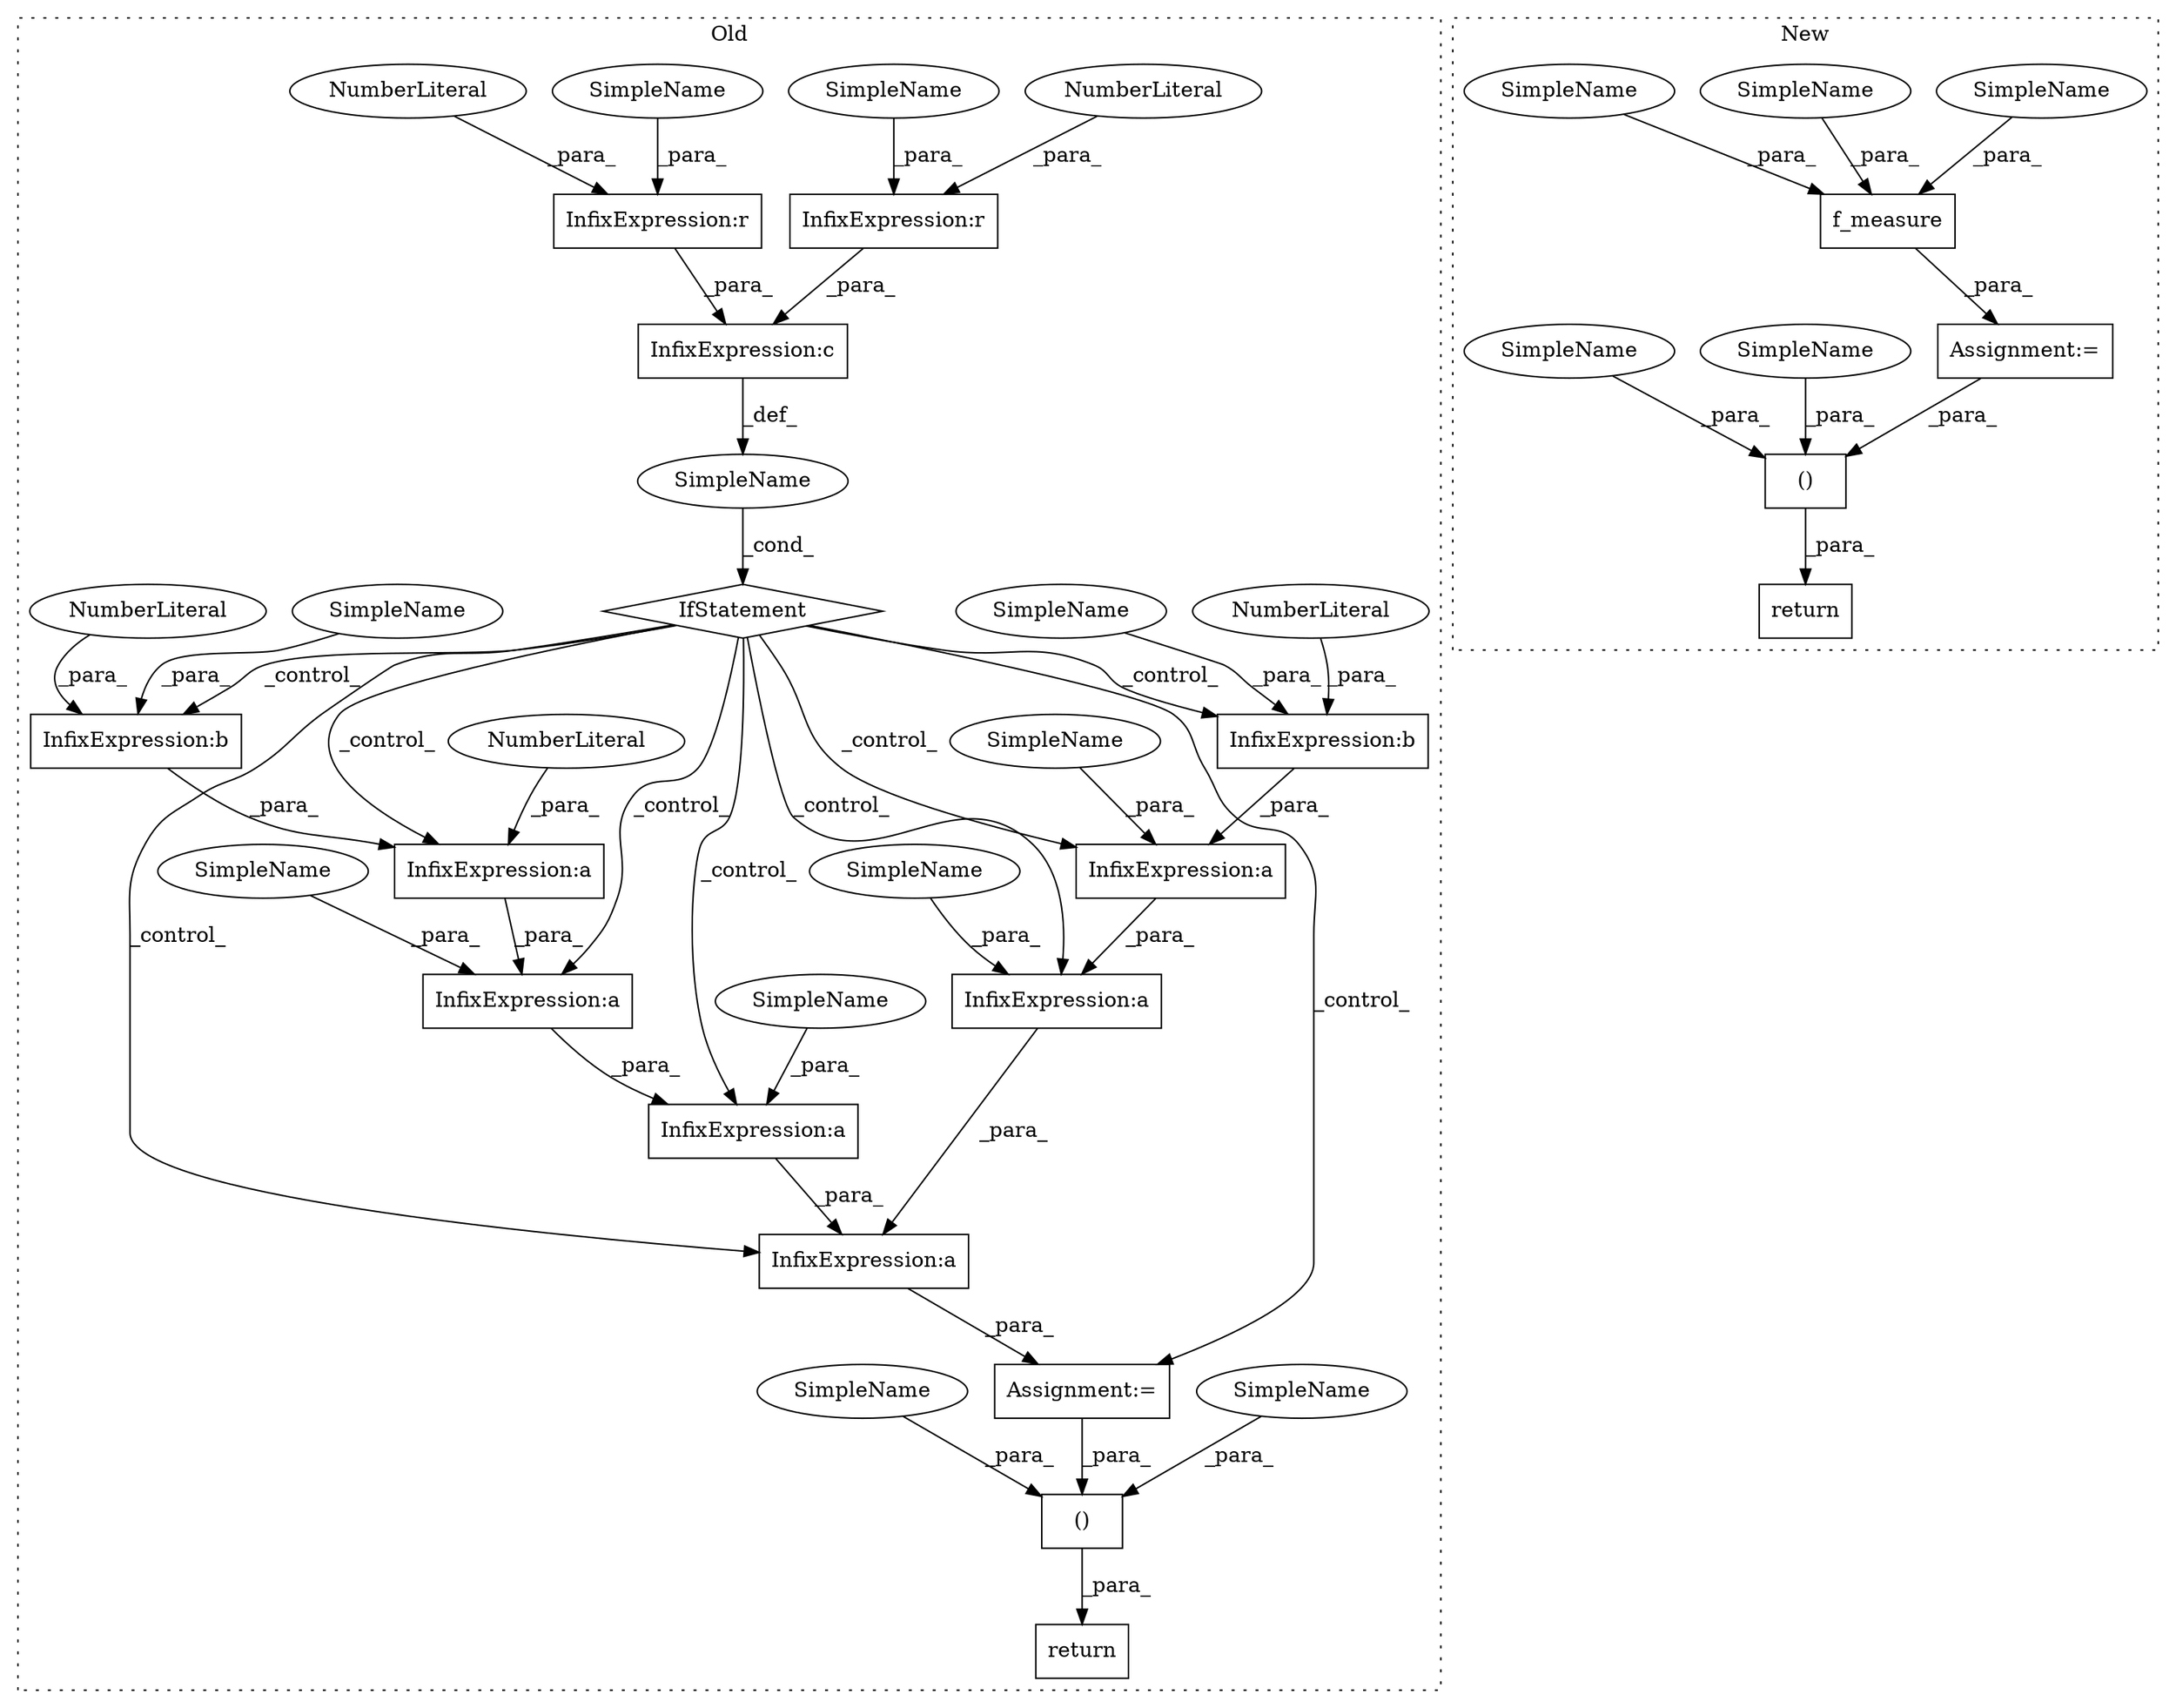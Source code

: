 digraph G {
subgraph cluster0 {
1 [label="()" a="106" s="5792" l="40" shape="box"];
3 [label="InfixExpression:a" a="27" s="5746" l="3" shape="box"];
5 [label="InfixExpression:a" a="27" s="5731" l="3" shape="box"];
6 [label="InfixExpression:a" a="27" s="5696" l="3" shape="box"];
7 [label="InfixExpression:a" a="27" s="5720" l="3" shape="box"];
8 [label="NumberLiteral" a="34" s="5695" l="1" shape="ellipse"];
9 [label="return" a="41" s="5780" l="12" shape="box"];
11 [label="InfixExpression:a" a="27" s="5756" l="3" shape="box"];
12 [label="InfixExpression:a" a="27" s="5710" l="3" shape="box"];
13 [label="InfixExpression:b" a="27" s="5741" l="3" shape="box"];
14 [label="NumberLiteral" a="34" s="5744" l="1" shape="ellipse"];
15 [label="InfixExpression:r" a="27" s="5657" l="3" shape="box"];
16 [label="InfixExpression:b" a="27" s="5704" l="3" shape="box"];
17 [label="NumberLiteral" a="34" s="5707" l="1" shape="ellipse"];
18 [label="NumberLiteral" a="34" s="5660" l="1" shape="ellipse"];
19 [label="InfixExpression:r" a="27" s="5674" l="3" shape="box"];
20 [label="NumberLiteral" a="34" s="5677" l="1" shape="ellipse"];
21 [label="InfixExpression:c" a="27" s="5662" l="4" shape="box"];
22 [label="IfStatement" a="25" s="5646,5679" l="4,2" shape="diamond"];
23 [label="SimpleName" a="42" s="" l="" shape="ellipse"];
25 [label="Assignment:=" a="7" s="5690" l="1" shape="box"];
26 [label="SimpleName" a="42" s="5737" l="4" shape="ellipse"];
27 [label="SimpleName" a="42" s="5700" l="4" shape="ellipse"];
28 [label="SimpleName" a="42" s="5792" l="6" shape="ellipse"];
29 [label="SimpleName" a="42" s="5749" l="6" shape="ellipse"];
30 [label="SimpleName" a="42" s="5713" l="6" shape="ellipse"];
31 [label="SimpleName" a="42" s="5651" l="6" shape="ellipse"];
33 [label="SimpleName" a="42" s="5723" l="7" shape="ellipse"];
34 [label="SimpleName" a="42" s="5759" l="7" shape="ellipse"];
35 [label="SimpleName" a="42" s="5667" l="7" shape="ellipse"];
36 [label="SimpleName" a="42" s="5811" l="7" shape="ellipse"];
label = "Old";
style="dotted";
}
subgraph cluster1 {
2 [label="f_measure" a="32" s="5806,5843" l="10,1" shape="box"];
4 [label="()" a="106" s="5862" l="56" shape="box"];
10 [label="return" a="41" s="5850" l="12" shape="box"];
24 [label="Assignment:=" a="7" s="5800" l="1" shape="box"];
32 [label="SimpleName" a="42" s="5839" l="4" shape="ellipse"];
37 [label="SimpleName" a="42" s="5827" l="11" shape="ellipse"];
38 [label="SimpleName" a="42" s="5885" l="11" shape="ellipse"];
39 [label="SimpleName" a="42" s="5816" l="10" shape="ellipse"];
40 [label="SimpleName" a="42" s="5862" l="10" shape="ellipse"];
label = "New";
style="dotted";
}
1 -> 9 [label="_para_"];
2 -> 24 [label="_para_"];
3 -> 11 [label="_para_"];
4 -> 10 [label="_para_"];
5 -> 25 [label="_para_"];
6 -> 12 [label="_para_"];
7 -> 5 [label="_para_"];
8 -> 6 [label="_para_"];
11 -> 5 [label="_para_"];
12 -> 7 [label="_para_"];
13 -> 3 [label="_para_"];
14 -> 13 [label="_para_"];
15 -> 21 [label="_para_"];
16 -> 6 [label="_para_"];
17 -> 16 [label="_para_"];
18 -> 15 [label="_para_"];
19 -> 21 [label="_para_"];
20 -> 19 [label="_para_"];
21 -> 23 [label="_def_"];
22 -> 5 [label="_control_"];
22 -> 25 [label="_control_"];
22 -> 3 [label="_control_"];
22 -> 11 [label="_control_"];
22 -> 13 [label="_control_"];
22 -> 12 [label="_control_"];
22 -> 16 [label="_control_"];
22 -> 6 [label="_control_"];
22 -> 7 [label="_control_"];
23 -> 22 [label="_cond_"];
24 -> 4 [label="_para_"];
25 -> 1 [label="_para_"];
26 -> 13 [label="_para_"];
27 -> 16 [label="_para_"];
28 -> 1 [label="_para_"];
29 -> 3 [label="_para_"];
30 -> 12 [label="_para_"];
31 -> 15 [label="_para_"];
32 -> 2 [label="_para_"];
33 -> 7 [label="_para_"];
34 -> 11 [label="_para_"];
35 -> 19 [label="_para_"];
36 -> 1 [label="_para_"];
37 -> 2 [label="_para_"];
38 -> 4 [label="_para_"];
39 -> 2 [label="_para_"];
40 -> 4 [label="_para_"];
}
